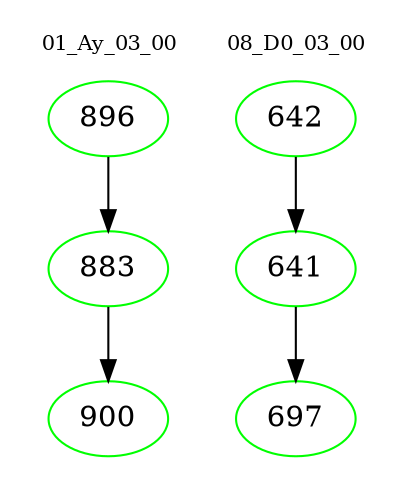 digraph{
subgraph cluster_0 {
color = white
label = "01_Ay_03_00";
fontsize=10;
T0_896 [label="896", color="green"]
T0_896 -> T0_883 [color="black"]
T0_883 [label="883", color="green"]
T0_883 -> T0_900 [color="black"]
T0_900 [label="900", color="green"]
}
subgraph cluster_1 {
color = white
label = "08_D0_03_00";
fontsize=10;
T1_642 [label="642", color="green"]
T1_642 -> T1_641 [color="black"]
T1_641 [label="641", color="green"]
T1_641 -> T1_697 [color="black"]
T1_697 [label="697", color="green"]
}
}
